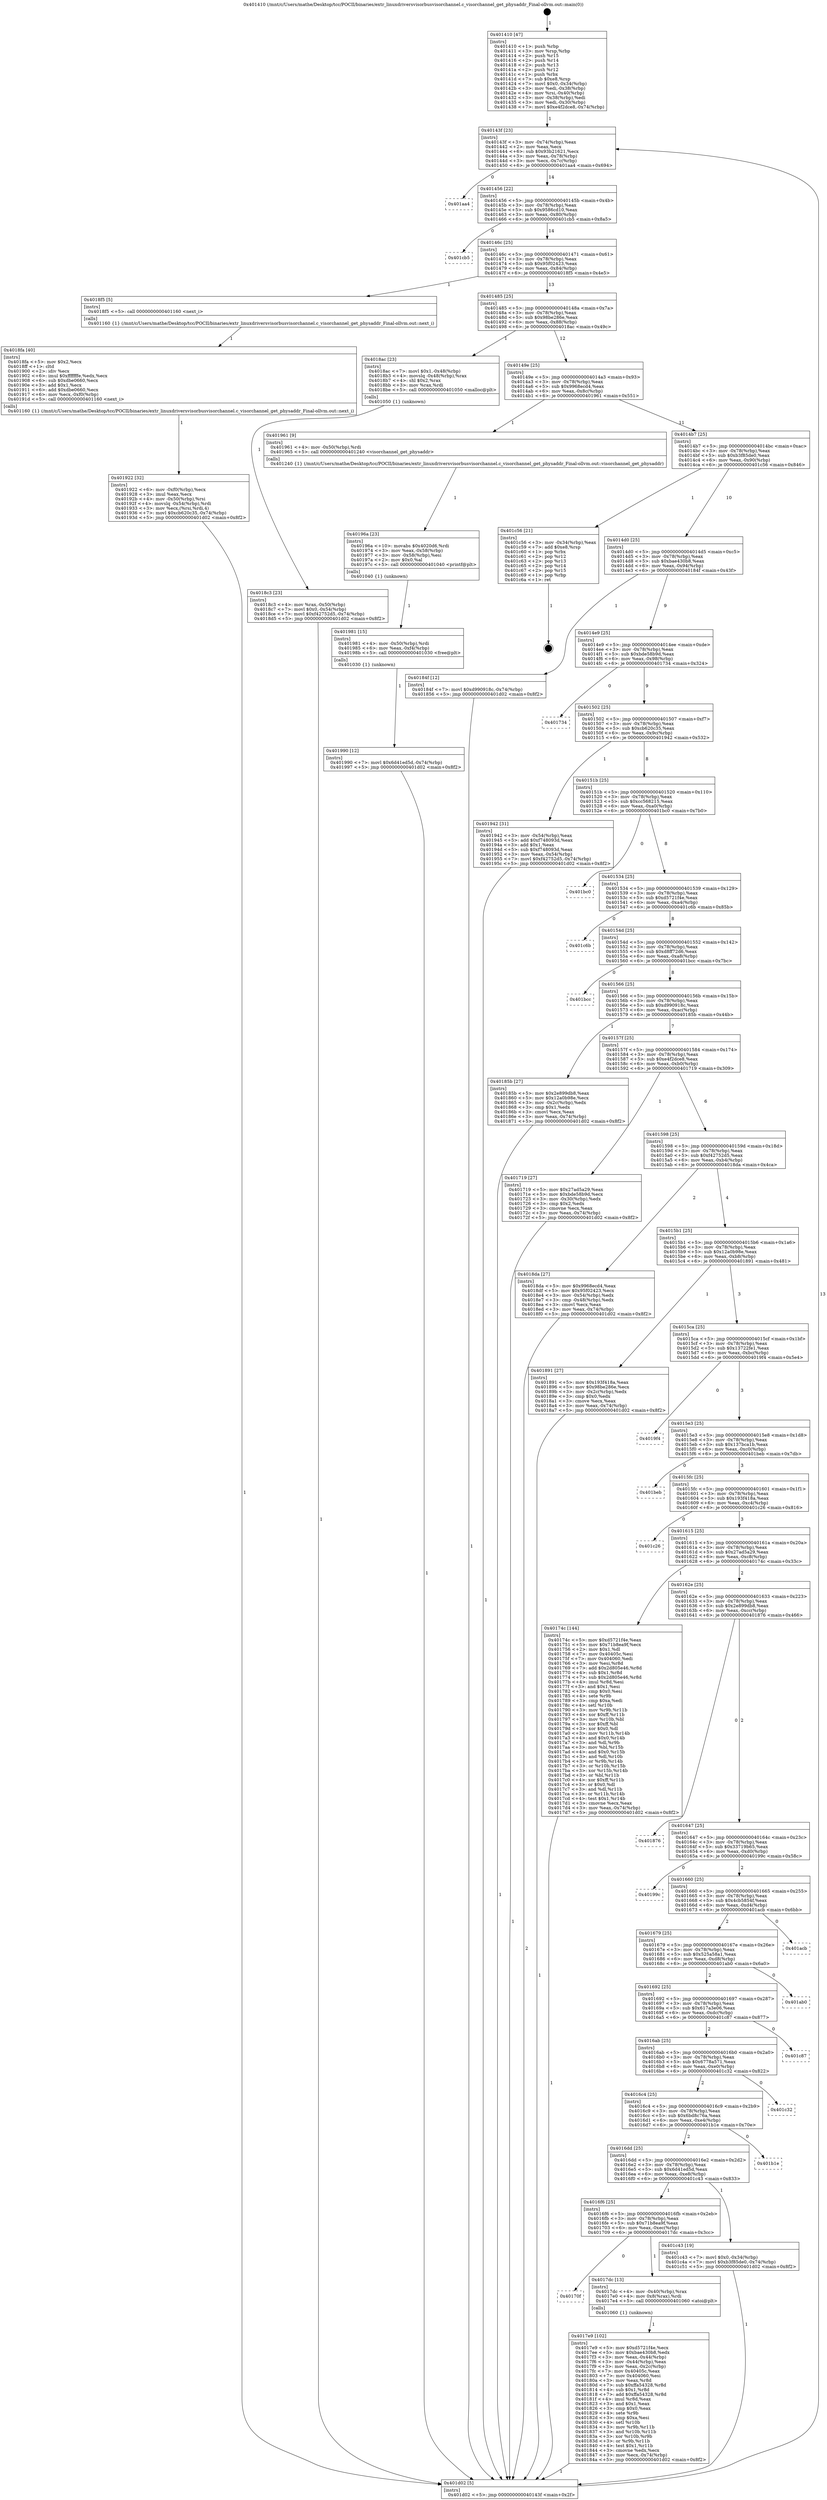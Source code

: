 digraph "0x401410" {
  label = "0x401410 (/mnt/c/Users/mathe/Desktop/tcc/POCII/binaries/extr_linuxdriversvisorbusvisorchannel.c_visorchannel_get_physaddr_Final-ollvm.out::main(0))"
  labelloc = "t"
  node[shape=record]

  Entry [label="",width=0.3,height=0.3,shape=circle,fillcolor=black,style=filled]
  "0x40143f" [label="{
     0x40143f [23]\l
     | [instrs]\l
     &nbsp;&nbsp;0x40143f \<+3\>: mov -0x74(%rbp),%eax\l
     &nbsp;&nbsp;0x401442 \<+2\>: mov %eax,%ecx\l
     &nbsp;&nbsp;0x401444 \<+6\>: sub $0x93b21621,%ecx\l
     &nbsp;&nbsp;0x40144a \<+3\>: mov %eax,-0x78(%rbp)\l
     &nbsp;&nbsp;0x40144d \<+3\>: mov %ecx,-0x7c(%rbp)\l
     &nbsp;&nbsp;0x401450 \<+6\>: je 0000000000401aa4 \<main+0x694\>\l
  }"]
  "0x401aa4" [label="{
     0x401aa4\l
  }", style=dashed]
  "0x401456" [label="{
     0x401456 [22]\l
     | [instrs]\l
     &nbsp;&nbsp;0x401456 \<+5\>: jmp 000000000040145b \<main+0x4b\>\l
     &nbsp;&nbsp;0x40145b \<+3\>: mov -0x78(%rbp),%eax\l
     &nbsp;&nbsp;0x40145e \<+5\>: sub $0x9586cd10,%eax\l
     &nbsp;&nbsp;0x401463 \<+3\>: mov %eax,-0x80(%rbp)\l
     &nbsp;&nbsp;0x401466 \<+6\>: je 0000000000401cb5 \<main+0x8a5\>\l
  }"]
  Exit [label="",width=0.3,height=0.3,shape=circle,fillcolor=black,style=filled,peripheries=2]
  "0x401cb5" [label="{
     0x401cb5\l
  }", style=dashed]
  "0x40146c" [label="{
     0x40146c [25]\l
     | [instrs]\l
     &nbsp;&nbsp;0x40146c \<+5\>: jmp 0000000000401471 \<main+0x61\>\l
     &nbsp;&nbsp;0x401471 \<+3\>: mov -0x78(%rbp),%eax\l
     &nbsp;&nbsp;0x401474 \<+5\>: sub $0x95f02423,%eax\l
     &nbsp;&nbsp;0x401479 \<+6\>: mov %eax,-0x84(%rbp)\l
     &nbsp;&nbsp;0x40147f \<+6\>: je 00000000004018f5 \<main+0x4e5\>\l
  }"]
  "0x401990" [label="{
     0x401990 [12]\l
     | [instrs]\l
     &nbsp;&nbsp;0x401990 \<+7\>: movl $0x6d41ed5d,-0x74(%rbp)\l
     &nbsp;&nbsp;0x401997 \<+5\>: jmp 0000000000401d02 \<main+0x8f2\>\l
  }"]
  "0x4018f5" [label="{
     0x4018f5 [5]\l
     | [instrs]\l
     &nbsp;&nbsp;0x4018f5 \<+5\>: call 0000000000401160 \<next_i\>\l
     | [calls]\l
     &nbsp;&nbsp;0x401160 \{1\} (/mnt/c/Users/mathe/Desktop/tcc/POCII/binaries/extr_linuxdriversvisorbusvisorchannel.c_visorchannel_get_physaddr_Final-ollvm.out::next_i)\l
  }"]
  "0x401485" [label="{
     0x401485 [25]\l
     | [instrs]\l
     &nbsp;&nbsp;0x401485 \<+5\>: jmp 000000000040148a \<main+0x7a\>\l
     &nbsp;&nbsp;0x40148a \<+3\>: mov -0x78(%rbp),%eax\l
     &nbsp;&nbsp;0x40148d \<+5\>: sub $0x98be286e,%eax\l
     &nbsp;&nbsp;0x401492 \<+6\>: mov %eax,-0x88(%rbp)\l
     &nbsp;&nbsp;0x401498 \<+6\>: je 00000000004018ac \<main+0x49c\>\l
  }"]
  "0x401981" [label="{
     0x401981 [15]\l
     | [instrs]\l
     &nbsp;&nbsp;0x401981 \<+4\>: mov -0x50(%rbp),%rdi\l
     &nbsp;&nbsp;0x401985 \<+6\>: mov %eax,-0xf4(%rbp)\l
     &nbsp;&nbsp;0x40198b \<+5\>: call 0000000000401030 \<free@plt\>\l
     | [calls]\l
     &nbsp;&nbsp;0x401030 \{1\} (unknown)\l
  }"]
  "0x4018ac" [label="{
     0x4018ac [23]\l
     | [instrs]\l
     &nbsp;&nbsp;0x4018ac \<+7\>: movl $0x1,-0x48(%rbp)\l
     &nbsp;&nbsp;0x4018b3 \<+4\>: movslq -0x48(%rbp),%rax\l
     &nbsp;&nbsp;0x4018b7 \<+4\>: shl $0x2,%rax\l
     &nbsp;&nbsp;0x4018bb \<+3\>: mov %rax,%rdi\l
     &nbsp;&nbsp;0x4018be \<+5\>: call 0000000000401050 \<malloc@plt\>\l
     | [calls]\l
     &nbsp;&nbsp;0x401050 \{1\} (unknown)\l
  }"]
  "0x40149e" [label="{
     0x40149e [25]\l
     | [instrs]\l
     &nbsp;&nbsp;0x40149e \<+5\>: jmp 00000000004014a3 \<main+0x93\>\l
     &nbsp;&nbsp;0x4014a3 \<+3\>: mov -0x78(%rbp),%eax\l
     &nbsp;&nbsp;0x4014a6 \<+5\>: sub $0x9968ecd4,%eax\l
     &nbsp;&nbsp;0x4014ab \<+6\>: mov %eax,-0x8c(%rbp)\l
     &nbsp;&nbsp;0x4014b1 \<+6\>: je 0000000000401961 \<main+0x551\>\l
  }"]
  "0x40196a" [label="{
     0x40196a [23]\l
     | [instrs]\l
     &nbsp;&nbsp;0x40196a \<+10\>: movabs $0x4020d6,%rdi\l
     &nbsp;&nbsp;0x401974 \<+3\>: mov %eax,-0x58(%rbp)\l
     &nbsp;&nbsp;0x401977 \<+3\>: mov -0x58(%rbp),%esi\l
     &nbsp;&nbsp;0x40197a \<+2\>: mov $0x0,%al\l
     &nbsp;&nbsp;0x40197c \<+5\>: call 0000000000401040 \<printf@plt\>\l
     | [calls]\l
     &nbsp;&nbsp;0x401040 \{1\} (unknown)\l
  }"]
  "0x401961" [label="{
     0x401961 [9]\l
     | [instrs]\l
     &nbsp;&nbsp;0x401961 \<+4\>: mov -0x50(%rbp),%rdi\l
     &nbsp;&nbsp;0x401965 \<+5\>: call 0000000000401240 \<visorchannel_get_physaddr\>\l
     | [calls]\l
     &nbsp;&nbsp;0x401240 \{1\} (/mnt/c/Users/mathe/Desktop/tcc/POCII/binaries/extr_linuxdriversvisorbusvisorchannel.c_visorchannel_get_physaddr_Final-ollvm.out::visorchannel_get_physaddr)\l
  }"]
  "0x4014b7" [label="{
     0x4014b7 [25]\l
     | [instrs]\l
     &nbsp;&nbsp;0x4014b7 \<+5\>: jmp 00000000004014bc \<main+0xac\>\l
     &nbsp;&nbsp;0x4014bc \<+3\>: mov -0x78(%rbp),%eax\l
     &nbsp;&nbsp;0x4014bf \<+5\>: sub $0xb3f85de0,%eax\l
     &nbsp;&nbsp;0x4014c4 \<+6\>: mov %eax,-0x90(%rbp)\l
     &nbsp;&nbsp;0x4014ca \<+6\>: je 0000000000401c56 \<main+0x846\>\l
  }"]
  "0x401922" [label="{
     0x401922 [32]\l
     | [instrs]\l
     &nbsp;&nbsp;0x401922 \<+6\>: mov -0xf0(%rbp),%ecx\l
     &nbsp;&nbsp;0x401928 \<+3\>: imul %eax,%ecx\l
     &nbsp;&nbsp;0x40192b \<+4\>: mov -0x50(%rbp),%rsi\l
     &nbsp;&nbsp;0x40192f \<+4\>: movslq -0x54(%rbp),%rdi\l
     &nbsp;&nbsp;0x401933 \<+3\>: mov %ecx,(%rsi,%rdi,4)\l
     &nbsp;&nbsp;0x401936 \<+7\>: movl $0xcb620c35,-0x74(%rbp)\l
     &nbsp;&nbsp;0x40193d \<+5\>: jmp 0000000000401d02 \<main+0x8f2\>\l
  }"]
  "0x401c56" [label="{
     0x401c56 [21]\l
     | [instrs]\l
     &nbsp;&nbsp;0x401c56 \<+3\>: mov -0x34(%rbp),%eax\l
     &nbsp;&nbsp;0x401c59 \<+7\>: add $0xe8,%rsp\l
     &nbsp;&nbsp;0x401c60 \<+1\>: pop %rbx\l
     &nbsp;&nbsp;0x401c61 \<+2\>: pop %r12\l
     &nbsp;&nbsp;0x401c63 \<+2\>: pop %r13\l
     &nbsp;&nbsp;0x401c65 \<+2\>: pop %r14\l
     &nbsp;&nbsp;0x401c67 \<+2\>: pop %r15\l
     &nbsp;&nbsp;0x401c69 \<+1\>: pop %rbp\l
     &nbsp;&nbsp;0x401c6a \<+1\>: ret\l
  }"]
  "0x4014d0" [label="{
     0x4014d0 [25]\l
     | [instrs]\l
     &nbsp;&nbsp;0x4014d0 \<+5\>: jmp 00000000004014d5 \<main+0xc5\>\l
     &nbsp;&nbsp;0x4014d5 \<+3\>: mov -0x78(%rbp),%eax\l
     &nbsp;&nbsp;0x4014d8 \<+5\>: sub $0xbae430b8,%eax\l
     &nbsp;&nbsp;0x4014dd \<+6\>: mov %eax,-0x94(%rbp)\l
     &nbsp;&nbsp;0x4014e3 \<+6\>: je 000000000040184f \<main+0x43f\>\l
  }"]
  "0x4018fa" [label="{
     0x4018fa [40]\l
     | [instrs]\l
     &nbsp;&nbsp;0x4018fa \<+5\>: mov $0x2,%ecx\l
     &nbsp;&nbsp;0x4018ff \<+1\>: cltd\l
     &nbsp;&nbsp;0x401900 \<+2\>: idiv %ecx\l
     &nbsp;&nbsp;0x401902 \<+6\>: imul $0xfffffffe,%edx,%ecx\l
     &nbsp;&nbsp;0x401908 \<+6\>: sub $0xdbe0660,%ecx\l
     &nbsp;&nbsp;0x40190e \<+3\>: add $0x1,%ecx\l
     &nbsp;&nbsp;0x401911 \<+6\>: add $0xdbe0660,%ecx\l
     &nbsp;&nbsp;0x401917 \<+6\>: mov %ecx,-0xf0(%rbp)\l
     &nbsp;&nbsp;0x40191d \<+5\>: call 0000000000401160 \<next_i\>\l
     | [calls]\l
     &nbsp;&nbsp;0x401160 \{1\} (/mnt/c/Users/mathe/Desktop/tcc/POCII/binaries/extr_linuxdriversvisorbusvisorchannel.c_visorchannel_get_physaddr_Final-ollvm.out::next_i)\l
  }"]
  "0x40184f" [label="{
     0x40184f [12]\l
     | [instrs]\l
     &nbsp;&nbsp;0x40184f \<+7\>: movl $0xd990918c,-0x74(%rbp)\l
     &nbsp;&nbsp;0x401856 \<+5\>: jmp 0000000000401d02 \<main+0x8f2\>\l
  }"]
  "0x4014e9" [label="{
     0x4014e9 [25]\l
     | [instrs]\l
     &nbsp;&nbsp;0x4014e9 \<+5\>: jmp 00000000004014ee \<main+0xde\>\l
     &nbsp;&nbsp;0x4014ee \<+3\>: mov -0x78(%rbp),%eax\l
     &nbsp;&nbsp;0x4014f1 \<+5\>: sub $0xbde58b9d,%eax\l
     &nbsp;&nbsp;0x4014f6 \<+6\>: mov %eax,-0x98(%rbp)\l
     &nbsp;&nbsp;0x4014fc \<+6\>: je 0000000000401734 \<main+0x324\>\l
  }"]
  "0x4018c3" [label="{
     0x4018c3 [23]\l
     | [instrs]\l
     &nbsp;&nbsp;0x4018c3 \<+4\>: mov %rax,-0x50(%rbp)\l
     &nbsp;&nbsp;0x4018c7 \<+7\>: movl $0x0,-0x54(%rbp)\l
     &nbsp;&nbsp;0x4018ce \<+7\>: movl $0xf42752d5,-0x74(%rbp)\l
     &nbsp;&nbsp;0x4018d5 \<+5\>: jmp 0000000000401d02 \<main+0x8f2\>\l
  }"]
  "0x401734" [label="{
     0x401734\l
  }", style=dashed]
  "0x401502" [label="{
     0x401502 [25]\l
     | [instrs]\l
     &nbsp;&nbsp;0x401502 \<+5\>: jmp 0000000000401507 \<main+0xf7\>\l
     &nbsp;&nbsp;0x401507 \<+3\>: mov -0x78(%rbp),%eax\l
     &nbsp;&nbsp;0x40150a \<+5\>: sub $0xcb620c35,%eax\l
     &nbsp;&nbsp;0x40150f \<+6\>: mov %eax,-0x9c(%rbp)\l
     &nbsp;&nbsp;0x401515 \<+6\>: je 0000000000401942 \<main+0x532\>\l
  }"]
  "0x4017e9" [label="{
     0x4017e9 [102]\l
     | [instrs]\l
     &nbsp;&nbsp;0x4017e9 \<+5\>: mov $0xd5721f4e,%ecx\l
     &nbsp;&nbsp;0x4017ee \<+5\>: mov $0xbae430b8,%edx\l
     &nbsp;&nbsp;0x4017f3 \<+3\>: mov %eax,-0x44(%rbp)\l
     &nbsp;&nbsp;0x4017f6 \<+3\>: mov -0x44(%rbp),%eax\l
     &nbsp;&nbsp;0x4017f9 \<+3\>: mov %eax,-0x2c(%rbp)\l
     &nbsp;&nbsp;0x4017fc \<+7\>: mov 0x40405c,%eax\l
     &nbsp;&nbsp;0x401803 \<+7\>: mov 0x404060,%esi\l
     &nbsp;&nbsp;0x40180a \<+3\>: mov %eax,%r8d\l
     &nbsp;&nbsp;0x40180d \<+7\>: sub $0xffa54328,%r8d\l
     &nbsp;&nbsp;0x401814 \<+4\>: sub $0x1,%r8d\l
     &nbsp;&nbsp;0x401818 \<+7\>: add $0xffa54328,%r8d\l
     &nbsp;&nbsp;0x40181f \<+4\>: imul %r8d,%eax\l
     &nbsp;&nbsp;0x401823 \<+3\>: and $0x1,%eax\l
     &nbsp;&nbsp;0x401826 \<+3\>: cmp $0x0,%eax\l
     &nbsp;&nbsp;0x401829 \<+4\>: sete %r9b\l
     &nbsp;&nbsp;0x40182d \<+3\>: cmp $0xa,%esi\l
     &nbsp;&nbsp;0x401830 \<+4\>: setl %r10b\l
     &nbsp;&nbsp;0x401834 \<+3\>: mov %r9b,%r11b\l
     &nbsp;&nbsp;0x401837 \<+3\>: and %r10b,%r11b\l
     &nbsp;&nbsp;0x40183a \<+3\>: xor %r10b,%r9b\l
     &nbsp;&nbsp;0x40183d \<+3\>: or %r9b,%r11b\l
     &nbsp;&nbsp;0x401840 \<+4\>: test $0x1,%r11b\l
     &nbsp;&nbsp;0x401844 \<+3\>: cmovne %edx,%ecx\l
     &nbsp;&nbsp;0x401847 \<+3\>: mov %ecx,-0x74(%rbp)\l
     &nbsp;&nbsp;0x40184a \<+5\>: jmp 0000000000401d02 \<main+0x8f2\>\l
  }"]
  "0x401942" [label="{
     0x401942 [31]\l
     | [instrs]\l
     &nbsp;&nbsp;0x401942 \<+3\>: mov -0x54(%rbp),%eax\l
     &nbsp;&nbsp;0x401945 \<+5\>: add $0xf748093d,%eax\l
     &nbsp;&nbsp;0x40194a \<+3\>: add $0x1,%eax\l
     &nbsp;&nbsp;0x40194d \<+5\>: sub $0xf748093d,%eax\l
     &nbsp;&nbsp;0x401952 \<+3\>: mov %eax,-0x54(%rbp)\l
     &nbsp;&nbsp;0x401955 \<+7\>: movl $0xf42752d5,-0x74(%rbp)\l
     &nbsp;&nbsp;0x40195c \<+5\>: jmp 0000000000401d02 \<main+0x8f2\>\l
  }"]
  "0x40151b" [label="{
     0x40151b [25]\l
     | [instrs]\l
     &nbsp;&nbsp;0x40151b \<+5\>: jmp 0000000000401520 \<main+0x110\>\l
     &nbsp;&nbsp;0x401520 \<+3\>: mov -0x78(%rbp),%eax\l
     &nbsp;&nbsp;0x401523 \<+5\>: sub $0xcc568215,%eax\l
     &nbsp;&nbsp;0x401528 \<+6\>: mov %eax,-0xa0(%rbp)\l
     &nbsp;&nbsp;0x40152e \<+6\>: je 0000000000401bc0 \<main+0x7b0\>\l
  }"]
  "0x40170f" [label="{
     0x40170f\l
  }", style=dashed]
  "0x401bc0" [label="{
     0x401bc0\l
  }", style=dashed]
  "0x401534" [label="{
     0x401534 [25]\l
     | [instrs]\l
     &nbsp;&nbsp;0x401534 \<+5\>: jmp 0000000000401539 \<main+0x129\>\l
     &nbsp;&nbsp;0x401539 \<+3\>: mov -0x78(%rbp),%eax\l
     &nbsp;&nbsp;0x40153c \<+5\>: sub $0xd5721f4e,%eax\l
     &nbsp;&nbsp;0x401541 \<+6\>: mov %eax,-0xa4(%rbp)\l
     &nbsp;&nbsp;0x401547 \<+6\>: je 0000000000401c6b \<main+0x85b\>\l
  }"]
  "0x4017dc" [label="{
     0x4017dc [13]\l
     | [instrs]\l
     &nbsp;&nbsp;0x4017dc \<+4\>: mov -0x40(%rbp),%rax\l
     &nbsp;&nbsp;0x4017e0 \<+4\>: mov 0x8(%rax),%rdi\l
     &nbsp;&nbsp;0x4017e4 \<+5\>: call 0000000000401060 \<atoi@plt\>\l
     | [calls]\l
     &nbsp;&nbsp;0x401060 \{1\} (unknown)\l
  }"]
  "0x401c6b" [label="{
     0x401c6b\l
  }", style=dashed]
  "0x40154d" [label="{
     0x40154d [25]\l
     | [instrs]\l
     &nbsp;&nbsp;0x40154d \<+5\>: jmp 0000000000401552 \<main+0x142\>\l
     &nbsp;&nbsp;0x401552 \<+3\>: mov -0x78(%rbp),%eax\l
     &nbsp;&nbsp;0x401555 \<+5\>: sub $0xd8ff72d6,%eax\l
     &nbsp;&nbsp;0x40155a \<+6\>: mov %eax,-0xa8(%rbp)\l
     &nbsp;&nbsp;0x401560 \<+6\>: je 0000000000401bcc \<main+0x7bc\>\l
  }"]
  "0x4016f6" [label="{
     0x4016f6 [25]\l
     | [instrs]\l
     &nbsp;&nbsp;0x4016f6 \<+5\>: jmp 00000000004016fb \<main+0x2eb\>\l
     &nbsp;&nbsp;0x4016fb \<+3\>: mov -0x78(%rbp),%eax\l
     &nbsp;&nbsp;0x4016fe \<+5\>: sub $0x71b8ea9f,%eax\l
     &nbsp;&nbsp;0x401703 \<+6\>: mov %eax,-0xec(%rbp)\l
     &nbsp;&nbsp;0x401709 \<+6\>: je 00000000004017dc \<main+0x3cc\>\l
  }"]
  "0x401bcc" [label="{
     0x401bcc\l
  }", style=dashed]
  "0x401566" [label="{
     0x401566 [25]\l
     | [instrs]\l
     &nbsp;&nbsp;0x401566 \<+5\>: jmp 000000000040156b \<main+0x15b\>\l
     &nbsp;&nbsp;0x40156b \<+3\>: mov -0x78(%rbp),%eax\l
     &nbsp;&nbsp;0x40156e \<+5\>: sub $0xd990918c,%eax\l
     &nbsp;&nbsp;0x401573 \<+6\>: mov %eax,-0xac(%rbp)\l
     &nbsp;&nbsp;0x401579 \<+6\>: je 000000000040185b \<main+0x44b\>\l
  }"]
  "0x401c43" [label="{
     0x401c43 [19]\l
     | [instrs]\l
     &nbsp;&nbsp;0x401c43 \<+7\>: movl $0x0,-0x34(%rbp)\l
     &nbsp;&nbsp;0x401c4a \<+7\>: movl $0xb3f85de0,-0x74(%rbp)\l
     &nbsp;&nbsp;0x401c51 \<+5\>: jmp 0000000000401d02 \<main+0x8f2\>\l
  }"]
  "0x40185b" [label="{
     0x40185b [27]\l
     | [instrs]\l
     &nbsp;&nbsp;0x40185b \<+5\>: mov $0x2e899db8,%eax\l
     &nbsp;&nbsp;0x401860 \<+5\>: mov $0x12a0b98e,%ecx\l
     &nbsp;&nbsp;0x401865 \<+3\>: mov -0x2c(%rbp),%edx\l
     &nbsp;&nbsp;0x401868 \<+3\>: cmp $0x1,%edx\l
     &nbsp;&nbsp;0x40186b \<+3\>: cmovl %ecx,%eax\l
     &nbsp;&nbsp;0x40186e \<+3\>: mov %eax,-0x74(%rbp)\l
     &nbsp;&nbsp;0x401871 \<+5\>: jmp 0000000000401d02 \<main+0x8f2\>\l
  }"]
  "0x40157f" [label="{
     0x40157f [25]\l
     | [instrs]\l
     &nbsp;&nbsp;0x40157f \<+5\>: jmp 0000000000401584 \<main+0x174\>\l
     &nbsp;&nbsp;0x401584 \<+3\>: mov -0x78(%rbp),%eax\l
     &nbsp;&nbsp;0x401587 \<+5\>: sub $0xe4f2dce8,%eax\l
     &nbsp;&nbsp;0x40158c \<+6\>: mov %eax,-0xb0(%rbp)\l
     &nbsp;&nbsp;0x401592 \<+6\>: je 0000000000401719 \<main+0x309\>\l
  }"]
  "0x4016dd" [label="{
     0x4016dd [25]\l
     | [instrs]\l
     &nbsp;&nbsp;0x4016dd \<+5\>: jmp 00000000004016e2 \<main+0x2d2\>\l
     &nbsp;&nbsp;0x4016e2 \<+3\>: mov -0x78(%rbp),%eax\l
     &nbsp;&nbsp;0x4016e5 \<+5\>: sub $0x6d41ed5d,%eax\l
     &nbsp;&nbsp;0x4016ea \<+6\>: mov %eax,-0xe8(%rbp)\l
     &nbsp;&nbsp;0x4016f0 \<+6\>: je 0000000000401c43 \<main+0x833\>\l
  }"]
  "0x401719" [label="{
     0x401719 [27]\l
     | [instrs]\l
     &nbsp;&nbsp;0x401719 \<+5\>: mov $0x27ad5a29,%eax\l
     &nbsp;&nbsp;0x40171e \<+5\>: mov $0xbde58b9d,%ecx\l
     &nbsp;&nbsp;0x401723 \<+3\>: mov -0x30(%rbp),%edx\l
     &nbsp;&nbsp;0x401726 \<+3\>: cmp $0x2,%edx\l
     &nbsp;&nbsp;0x401729 \<+3\>: cmovne %ecx,%eax\l
     &nbsp;&nbsp;0x40172c \<+3\>: mov %eax,-0x74(%rbp)\l
     &nbsp;&nbsp;0x40172f \<+5\>: jmp 0000000000401d02 \<main+0x8f2\>\l
  }"]
  "0x401598" [label="{
     0x401598 [25]\l
     | [instrs]\l
     &nbsp;&nbsp;0x401598 \<+5\>: jmp 000000000040159d \<main+0x18d\>\l
     &nbsp;&nbsp;0x40159d \<+3\>: mov -0x78(%rbp),%eax\l
     &nbsp;&nbsp;0x4015a0 \<+5\>: sub $0xf42752d5,%eax\l
     &nbsp;&nbsp;0x4015a5 \<+6\>: mov %eax,-0xb4(%rbp)\l
     &nbsp;&nbsp;0x4015ab \<+6\>: je 00000000004018da \<main+0x4ca\>\l
  }"]
  "0x401d02" [label="{
     0x401d02 [5]\l
     | [instrs]\l
     &nbsp;&nbsp;0x401d02 \<+5\>: jmp 000000000040143f \<main+0x2f\>\l
  }"]
  "0x401410" [label="{
     0x401410 [47]\l
     | [instrs]\l
     &nbsp;&nbsp;0x401410 \<+1\>: push %rbp\l
     &nbsp;&nbsp;0x401411 \<+3\>: mov %rsp,%rbp\l
     &nbsp;&nbsp;0x401414 \<+2\>: push %r15\l
     &nbsp;&nbsp;0x401416 \<+2\>: push %r14\l
     &nbsp;&nbsp;0x401418 \<+2\>: push %r13\l
     &nbsp;&nbsp;0x40141a \<+2\>: push %r12\l
     &nbsp;&nbsp;0x40141c \<+1\>: push %rbx\l
     &nbsp;&nbsp;0x40141d \<+7\>: sub $0xe8,%rsp\l
     &nbsp;&nbsp;0x401424 \<+7\>: movl $0x0,-0x34(%rbp)\l
     &nbsp;&nbsp;0x40142b \<+3\>: mov %edi,-0x38(%rbp)\l
     &nbsp;&nbsp;0x40142e \<+4\>: mov %rsi,-0x40(%rbp)\l
     &nbsp;&nbsp;0x401432 \<+3\>: mov -0x38(%rbp),%edi\l
     &nbsp;&nbsp;0x401435 \<+3\>: mov %edi,-0x30(%rbp)\l
     &nbsp;&nbsp;0x401438 \<+7\>: movl $0xe4f2dce8,-0x74(%rbp)\l
  }"]
  "0x401b1e" [label="{
     0x401b1e\l
  }", style=dashed]
  "0x4018da" [label="{
     0x4018da [27]\l
     | [instrs]\l
     &nbsp;&nbsp;0x4018da \<+5\>: mov $0x9968ecd4,%eax\l
     &nbsp;&nbsp;0x4018df \<+5\>: mov $0x95f02423,%ecx\l
     &nbsp;&nbsp;0x4018e4 \<+3\>: mov -0x54(%rbp),%edx\l
     &nbsp;&nbsp;0x4018e7 \<+3\>: cmp -0x48(%rbp),%edx\l
     &nbsp;&nbsp;0x4018ea \<+3\>: cmovl %ecx,%eax\l
     &nbsp;&nbsp;0x4018ed \<+3\>: mov %eax,-0x74(%rbp)\l
     &nbsp;&nbsp;0x4018f0 \<+5\>: jmp 0000000000401d02 \<main+0x8f2\>\l
  }"]
  "0x4015b1" [label="{
     0x4015b1 [25]\l
     | [instrs]\l
     &nbsp;&nbsp;0x4015b1 \<+5\>: jmp 00000000004015b6 \<main+0x1a6\>\l
     &nbsp;&nbsp;0x4015b6 \<+3\>: mov -0x78(%rbp),%eax\l
     &nbsp;&nbsp;0x4015b9 \<+5\>: sub $0x12a0b98e,%eax\l
     &nbsp;&nbsp;0x4015be \<+6\>: mov %eax,-0xb8(%rbp)\l
     &nbsp;&nbsp;0x4015c4 \<+6\>: je 0000000000401891 \<main+0x481\>\l
  }"]
  "0x4016c4" [label="{
     0x4016c4 [25]\l
     | [instrs]\l
     &nbsp;&nbsp;0x4016c4 \<+5\>: jmp 00000000004016c9 \<main+0x2b9\>\l
     &nbsp;&nbsp;0x4016c9 \<+3\>: mov -0x78(%rbp),%eax\l
     &nbsp;&nbsp;0x4016cc \<+5\>: sub $0x6bd8c76a,%eax\l
     &nbsp;&nbsp;0x4016d1 \<+6\>: mov %eax,-0xe4(%rbp)\l
     &nbsp;&nbsp;0x4016d7 \<+6\>: je 0000000000401b1e \<main+0x70e\>\l
  }"]
  "0x401891" [label="{
     0x401891 [27]\l
     | [instrs]\l
     &nbsp;&nbsp;0x401891 \<+5\>: mov $0x193f418a,%eax\l
     &nbsp;&nbsp;0x401896 \<+5\>: mov $0x98be286e,%ecx\l
     &nbsp;&nbsp;0x40189b \<+3\>: mov -0x2c(%rbp),%edx\l
     &nbsp;&nbsp;0x40189e \<+3\>: cmp $0x0,%edx\l
     &nbsp;&nbsp;0x4018a1 \<+3\>: cmove %ecx,%eax\l
     &nbsp;&nbsp;0x4018a4 \<+3\>: mov %eax,-0x74(%rbp)\l
     &nbsp;&nbsp;0x4018a7 \<+5\>: jmp 0000000000401d02 \<main+0x8f2\>\l
  }"]
  "0x4015ca" [label="{
     0x4015ca [25]\l
     | [instrs]\l
     &nbsp;&nbsp;0x4015ca \<+5\>: jmp 00000000004015cf \<main+0x1bf\>\l
     &nbsp;&nbsp;0x4015cf \<+3\>: mov -0x78(%rbp),%eax\l
     &nbsp;&nbsp;0x4015d2 \<+5\>: sub $0x13722fe1,%eax\l
     &nbsp;&nbsp;0x4015d7 \<+6\>: mov %eax,-0xbc(%rbp)\l
     &nbsp;&nbsp;0x4015dd \<+6\>: je 00000000004019f4 \<main+0x5e4\>\l
  }"]
  "0x401c32" [label="{
     0x401c32\l
  }", style=dashed]
  "0x4019f4" [label="{
     0x4019f4\l
  }", style=dashed]
  "0x4015e3" [label="{
     0x4015e3 [25]\l
     | [instrs]\l
     &nbsp;&nbsp;0x4015e3 \<+5\>: jmp 00000000004015e8 \<main+0x1d8\>\l
     &nbsp;&nbsp;0x4015e8 \<+3\>: mov -0x78(%rbp),%eax\l
     &nbsp;&nbsp;0x4015eb \<+5\>: sub $0x137bca1b,%eax\l
     &nbsp;&nbsp;0x4015f0 \<+6\>: mov %eax,-0xc0(%rbp)\l
     &nbsp;&nbsp;0x4015f6 \<+6\>: je 0000000000401beb \<main+0x7db\>\l
  }"]
  "0x4016ab" [label="{
     0x4016ab [25]\l
     | [instrs]\l
     &nbsp;&nbsp;0x4016ab \<+5\>: jmp 00000000004016b0 \<main+0x2a0\>\l
     &nbsp;&nbsp;0x4016b0 \<+3\>: mov -0x78(%rbp),%eax\l
     &nbsp;&nbsp;0x4016b3 \<+5\>: sub $0x6778a571,%eax\l
     &nbsp;&nbsp;0x4016b8 \<+6\>: mov %eax,-0xe0(%rbp)\l
     &nbsp;&nbsp;0x4016be \<+6\>: je 0000000000401c32 \<main+0x822\>\l
  }"]
  "0x401beb" [label="{
     0x401beb\l
  }", style=dashed]
  "0x4015fc" [label="{
     0x4015fc [25]\l
     | [instrs]\l
     &nbsp;&nbsp;0x4015fc \<+5\>: jmp 0000000000401601 \<main+0x1f1\>\l
     &nbsp;&nbsp;0x401601 \<+3\>: mov -0x78(%rbp),%eax\l
     &nbsp;&nbsp;0x401604 \<+5\>: sub $0x193f418a,%eax\l
     &nbsp;&nbsp;0x401609 \<+6\>: mov %eax,-0xc4(%rbp)\l
     &nbsp;&nbsp;0x40160f \<+6\>: je 0000000000401c26 \<main+0x816\>\l
  }"]
  "0x401c87" [label="{
     0x401c87\l
  }", style=dashed]
  "0x401c26" [label="{
     0x401c26\l
  }", style=dashed]
  "0x401615" [label="{
     0x401615 [25]\l
     | [instrs]\l
     &nbsp;&nbsp;0x401615 \<+5\>: jmp 000000000040161a \<main+0x20a\>\l
     &nbsp;&nbsp;0x40161a \<+3\>: mov -0x78(%rbp),%eax\l
     &nbsp;&nbsp;0x40161d \<+5\>: sub $0x27ad5a29,%eax\l
     &nbsp;&nbsp;0x401622 \<+6\>: mov %eax,-0xc8(%rbp)\l
     &nbsp;&nbsp;0x401628 \<+6\>: je 000000000040174c \<main+0x33c\>\l
  }"]
  "0x401692" [label="{
     0x401692 [25]\l
     | [instrs]\l
     &nbsp;&nbsp;0x401692 \<+5\>: jmp 0000000000401697 \<main+0x287\>\l
     &nbsp;&nbsp;0x401697 \<+3\>: mov -0x78(%rbp),%eax\l
     &nbsp;&nbsp;0x40169a \<+5\>: sub $0x617a3e06,%eax\l
     &nbsp;&nbsp;0x40169f \<+6\>: mov %eax,-0xdc(%rbp)\l
     &nbsp;&nbsp;0x4016a5 \<+6\>: je 0000000000401c87 \<main+0x877\>\l
  }"]
  "0x40174c" [label="{
     0x40174c [144]\l
     | [instrs]\l
     &nbsp;&nbsp;0x40174c \<+5\>: mov $0xd5721f4e,%eax\l
     &nbsp;&nbsp;0x401751 \<+5\>: mov $0x71b8ea9f,%ecx\l
     &nbsp;&nbsp;0x401756 \<+2\>: mov $0x1,%dl\l
     &nbsp;&nbsp;0x401758 \<+7\>: mov 0x40405c,%esi\l
     &nbsp;&nbsp;0x40175f \<+7\>: mov 0x404060,%edi\l
     &nbsp;&nbsp;0x401766 \<+3\>: mov %esi,%r8d\l
     &nbsp;&nbsp;0x401769 \<+7\>: add $0x2d805e46,%r8d\l
     &nbsp;&nbsp;0x401770 \<+4\>: sub $0x1,%r8d\l
     &nbsp;&nbsp;0x401774 \<+7\>: sub $0x2d805e46,%r8d\l
     &nbsp;&nbsp;0x40177b \<+4\>: imul %r8d,%esi\l
     &nbsp;&nbsp;0x40177f \<+3\>: and $0x1,%esi\l
     &nbsp;&nbsp;0x401782 \<+3\>: cmp $0x0,%esi\l
     &nbsp;&nbsp;0x401785 \<+4\>: sete %r9b\l
     &nbsp;&nbsp;0x401789 \<+3\>: cmp $0xa,%edi\l
     &nbsp;&nbsp;0x40178c \<+4\>: setl %r10b\l
     &nbsp;&nbsp;0x401790 \<+3\>: mov %r9b,%r11b\l
     &nbsp;&nbsp;0x401793 \<+4\>: xor $0xff,%r11b\l
     &nbsp;&nbsp;0x401797 \<+3\>: mov %r10b,%bl\l
     &nbsp;&nbsp;0x40179a \<+3\>: xor $0xff,%bl\l
     &nbsp;&nbsp;0x40179d \<+3\>: xor $0x0,%dl\l
     &nbsp;&nbsp;0x4017a0 \<+3\>: mov %r11b,%r14b\l
     &nbsp;&nbsp;0x4017a3 \<+4\>: and $0x0,%r14b\l
     &nbsp;&nbsp;0x4017a7 \<+3\>: and %dl,%r9b\l
     &nbsp;&nbsp;0x4017aa \<+3\>: mov %bl,%r15b\l
     &nbsp;&nbsp;0x4017ad \<+4\>: and $0x0,%r15b\l
     &nbsp;&nbsp;0x4017b1 \<+3\>: and %dl,%r10b\l
     &nbsp;&nbsp;0x4017b4 \<+3\>: or %r9b,%r14b\l
     &nbsp;&nbsp;0x4017b7 \<+3\>: or %r10b,%r15b\l
     &nbsp;&nbsp;0x4017ba \<+3\>: xor %r15b,%r14b\l
     &nbsp;&nbsp;0x4017bd \<+3\>: or %bl,%r11b\l
     &nbsp;&nbsp;0x4017c0 \<+4\>: xor $0xff,%r11b\l
     &nbsp;&nbsp;0x4017c4 \<+3\>: or $0x0,%dl\l
     &nbsp;&nbsp;0x4017c7 \<+3\>: and %dl,%r11b\l
     &nbsp;&nbsp;0x4017ca \<+3\>: or %r11b,%r14b\l
     &nbsp;&nbsp;0x4017cd \<+4\>: test $0x1,%r14b\l
     &nbsp;&nbsp;0x4017d1 \<+3\>: cmovne %ecx,%eax\l
     &nbsp;&nbsp;0x4017d4 \<+3\>: mov %eax,-0x74(%rbp)\l
     &nbsp;&nbsp;0x4017d7 \<+5\>: jmp 0000000000401d02 \<main+0x8f2\>\l
  }"]
  "0x40162e" [label="{
     0x40162e [25]\l
     | [instrs]\l
     &nbsp;&nbsp;0x40162e \<+5\>: jmp 0000000000401633 \<main+0x223\>\l
     &nbsp;&nbsp;0x401633 \<+3\>: mov -0x78(%rbp),%eax\l
     &nbsp;&nbsp;0x401636 \<+5\>: sub $0x2e899db8,%eax\l
     &nbsp;&nbsp;0x40163b \<+6\>: mov %eax,-0xcc(%rbp)\l
     &nbsp;&nbsp;0x401641 \<+6\>: je 0000000000401876 \<main+0x466\>\l
  }"]
  "0x401ab0" [label="{
     0x401ab0\l
  }", style=dashed]
  "0x401876" [label="{
     0x401876\l
  }", style=dashed]
  "0x401647" [label="{
     0x401647 [25]\l
     | [instrs]\l
     &nbsp;&nbsp;0x401647 \<+5\>: jmp 000000000040164c \<main+0x23c\>\l
     &nbsp;&nbsp;0x40164c \<+3\>: mov -0x78(%rbp),%eax\l
     &nbsp;&nbsp;0x40164f \<+5\>: sub $0x33719b65,%eax\l
     &nbsp;&nbsp;0x401654 \<+6\>: mov %eax,-0xd0(%rbp)\l
     &nbsp;&nbsp;0x40165a \<+6\>: je 000000000040199c \<main+0x58c\>\l
  }"]
  "0x401679" [label="{
     0x401679 [25]\l
     | [instrs]\l
     &nbsp;&nbsp;0x401679 \<+5\>: jmp 000000000040167e \<main+0x26e\>\l
     &nbsp;&nbsp;0x40167e \<+3\>: mov -0x78(%rbp),%eax\l
     &nbsp;&nbsp;0x401681 \<+5\>: sub $0x525a58a1,%eax\l
     &nbsp;&nbsp;0x401686 \<+6\>: mov %eax,-0xd8(%rbp)\l
     &nbsp;&nbsp;0x40168c \<+6\>: je 0000000000401ab0 \<main+0x6a0\>\l
  }"]
  "0x40199c" [label="{
     0x40199c\l
  }", style=dashed]
  "0x401660" [label="{
     0x401660 [25]\l
     | [instrs]\l
     &nbsp;&nbsp;0x401660 \<+5\>: jmp 0000000000401665 \<main+0x255\>\l
     &nbsp;&nbsp;0x401665 \<+3\>: mov -0x78(%rbp),%eax\l
     &nbsp;&nbsp;0x401668 \<+5\>: sub $0x4cb5854f,%eax\l
     &nbsp;&nbsp;0x40166d \<+6\>: mov %eax,-0xd4(%rbp)\l
     &nbsp;&nbsp;0x401673 \<+6\>: je 0000000000401acb \<main+0x6bb\>\l
  }"]
  "0x401acb" [label="{
     0x401acb\l
  }", style=dashed]
  Entry -> "0x401410" [label=" 1"]
  "0x40143f" -> "0x401aa4" [label=" 0"]
  "0x40143f" -> "0x401456" [label=" 14"]
  "0x401c56" -> Exit [label=" 1"]
  "0x401456" -> "0x401cb5" [label=" 0"]
  "0x401456" -> "0x40146c" [label=" 14"]
  "0x401c43" -> "0x401d02" [label=" 1"]
  "0x40146c" -> "0x4018f5" [label=" 1"]
  "0x40146c" -> "0x401485" [label=" 13"]
  "0x401990" -> "0x401d02" [label=" 1"]
  "0x401485" -> "0x4018ac" [label=" 1"]
  "0x401485" -> "0x40149e" [label=" 12"]
  "0x401981" -> "0x401990" [label=" 1"]
  "0x40149e" -> "0x401961" [label=" 1"]
  "0x40149e" -> "0x4014b7" [label=" 11"]
  "0x40196a" -> "0x401981" [label=" 1"]
  "0x4014b7" -> "0x401c56" [label=" 1"]
  "0x4014b7" -> "0x4014d0" [label=" 10"]
  "0x401961" -> "0x40196a" [label=" 1"]
  "0x4014d0" -> "0x40184f" [label=" 1"]
  "0x4014d0" -> "0x4014e9" [label=" 9"]
  "0x401942" -> "0x401d02" [label=" 1"]
  "0x4014e9" -> "0x401734" [label=" 0"]
  "0x4014e9" -> "0x401502" [label=" 9"]
  "0x401922" -> "0x401d02" [label=" 1"]
  "0x401502" -> "0x401942" [label=" 1"]
  "0x401502" -> "0x40151b" [label=" 8"]
  "0x4018fa" -> "0x401922" [label=" 1"]
  "0x40151b" -> "0x401bc0" [label=" 0"]
  "0x40151b" -> "0x401534" [label=" 8"]
  "0x4018f5" -> "0x4018fa" [label=" 1"]
  "0x401534" -> "0x401c6b" [label=" 0"]
  "0x401534" -> "0x40154d" [label=" 8"]
  "0x4018da" -> "0x401d02" [label=" 2"]
  "0x40154d" -> "0x401bcc" [label=" 0"]
  "0x40154d" -> "0x401566" [label=" 8"]
  "0x4018ac" -> "0x4018c3" [label=" 1"]
  "0x401566" -> "0x40185b" [label=" 1"]
  "0x401566" -> "0x40157f" [label=" 7"]
  "0x401891" -> "0x401d02" [label=" 1"]
  "0x40157f" -> "0x401719" [label=" 1"]
  "0x40157f" -> "0x401598" [label=" 6"]
  "0x401719" -> "0x401d02" [label=" 1"]
  "0x401410" -> "0x40143f" [label=" 1"]
  "0x401d02" -> "0x40143f" [label=" 13"]
  "0x40184f" -> "0x401d02" [label=" 1"]
  "0x401598" -> "0x4018da" [label=" 2"]
  "0x401598" -> "0x4015b1" [label=" 4"]
  "0x4017e9" -> "0x401d02" [label=" 1"]
  "0x4015b1" -> "0x401891" [label=" 1"]
  "0x4015b1" -> "0x4015ca" [label=" 3"]
  "0x4016f6" -> "0x40170f" [label=" 0"]
  "0x4015ca" -> "0x4019f4" [label=" 0"]
  "0x4015ca" -> "0x4015e3" [label=" 3"]
  "0x4016f6" -> "0x4017dc" [label=" 1"]
  "0x4015e3" -> "0x401beb" [label=" 0"]
  "0x4015e3" -> "0x4015fc" [label=" 3"]
  "0x4016dd" -> "0x4016f6" [label=" 1"]
  "0x4015fc" -> "0x401c26" [label=" 0"]
  "0x4015fc" -> "0x401615" [label=" 3"]
  "0x4016dd" -> "0x401c43" [label=" 1"]
  "0x401615" -> "0x40174c" [label=" 1"]
  "0x401615" -> "0x40162e" [label=" 2"]
  "0x40174c" -> "0x401d02" [label=" 1"]
  "0x4016c4" -> "0x4016dd" [label=" 2"]
  "0x40162e" -> "0x401876" [label=" 0"]
  "0x40162e" -> "0x401647" [label=" 2"]
  "0x4016c4" -> "0x401b1e" [label=" 0"]
  "0x401647" -> "0x40199c" [label=" 0"]
  "0x401647" -> "0x401660" [label=" 2"]
  "0x4016ab" -> "0x4016c4" [label=" 2"]
  "0x401660" -> "0x401acb" [label=" 0"]
  "0x401660" -> "0x401679" [label=" 2"]
  "0x4017dc" -> "0x4017e9" [label=" 1"]
  "0x401679" -> "0x401ab0" [label=" 0"]
  "0x401679" -> "0x401692" [label=" 2"]
  "0x40185b" -> "0x401d02" [label=" 1"]
  "0x401692" -> "0x401c87" [label=" 0"]
  "0x401692" -> "0x4016ab" [label=" 2"]
  "0x4018c3" -> "0x401d02" [label=" 1"]
  "0x4016ab" -> "0x401c32" [label=" 0"]
}
